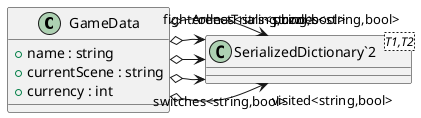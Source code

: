 @startuml
class GameData {
    + name : string
    + currentScene : string
    + currency : int
}
class "SerializedDictionary`2"<T1,T2> {
}
GameData o-> "visited<string,bool>" "SerializedDictionary`2"
GameData o-> "switches<string,bool>" "SerializedDictionary`2"
GameData o-> "fightArenas<string,bool>" "SerializedDictionary`2"
GameData o-> "collectTrials<string,bool>" "SerializedDictionary`2"
GameData o-> "puzzles<string,bool>" "SerializedDictionary`2"
@enduml
